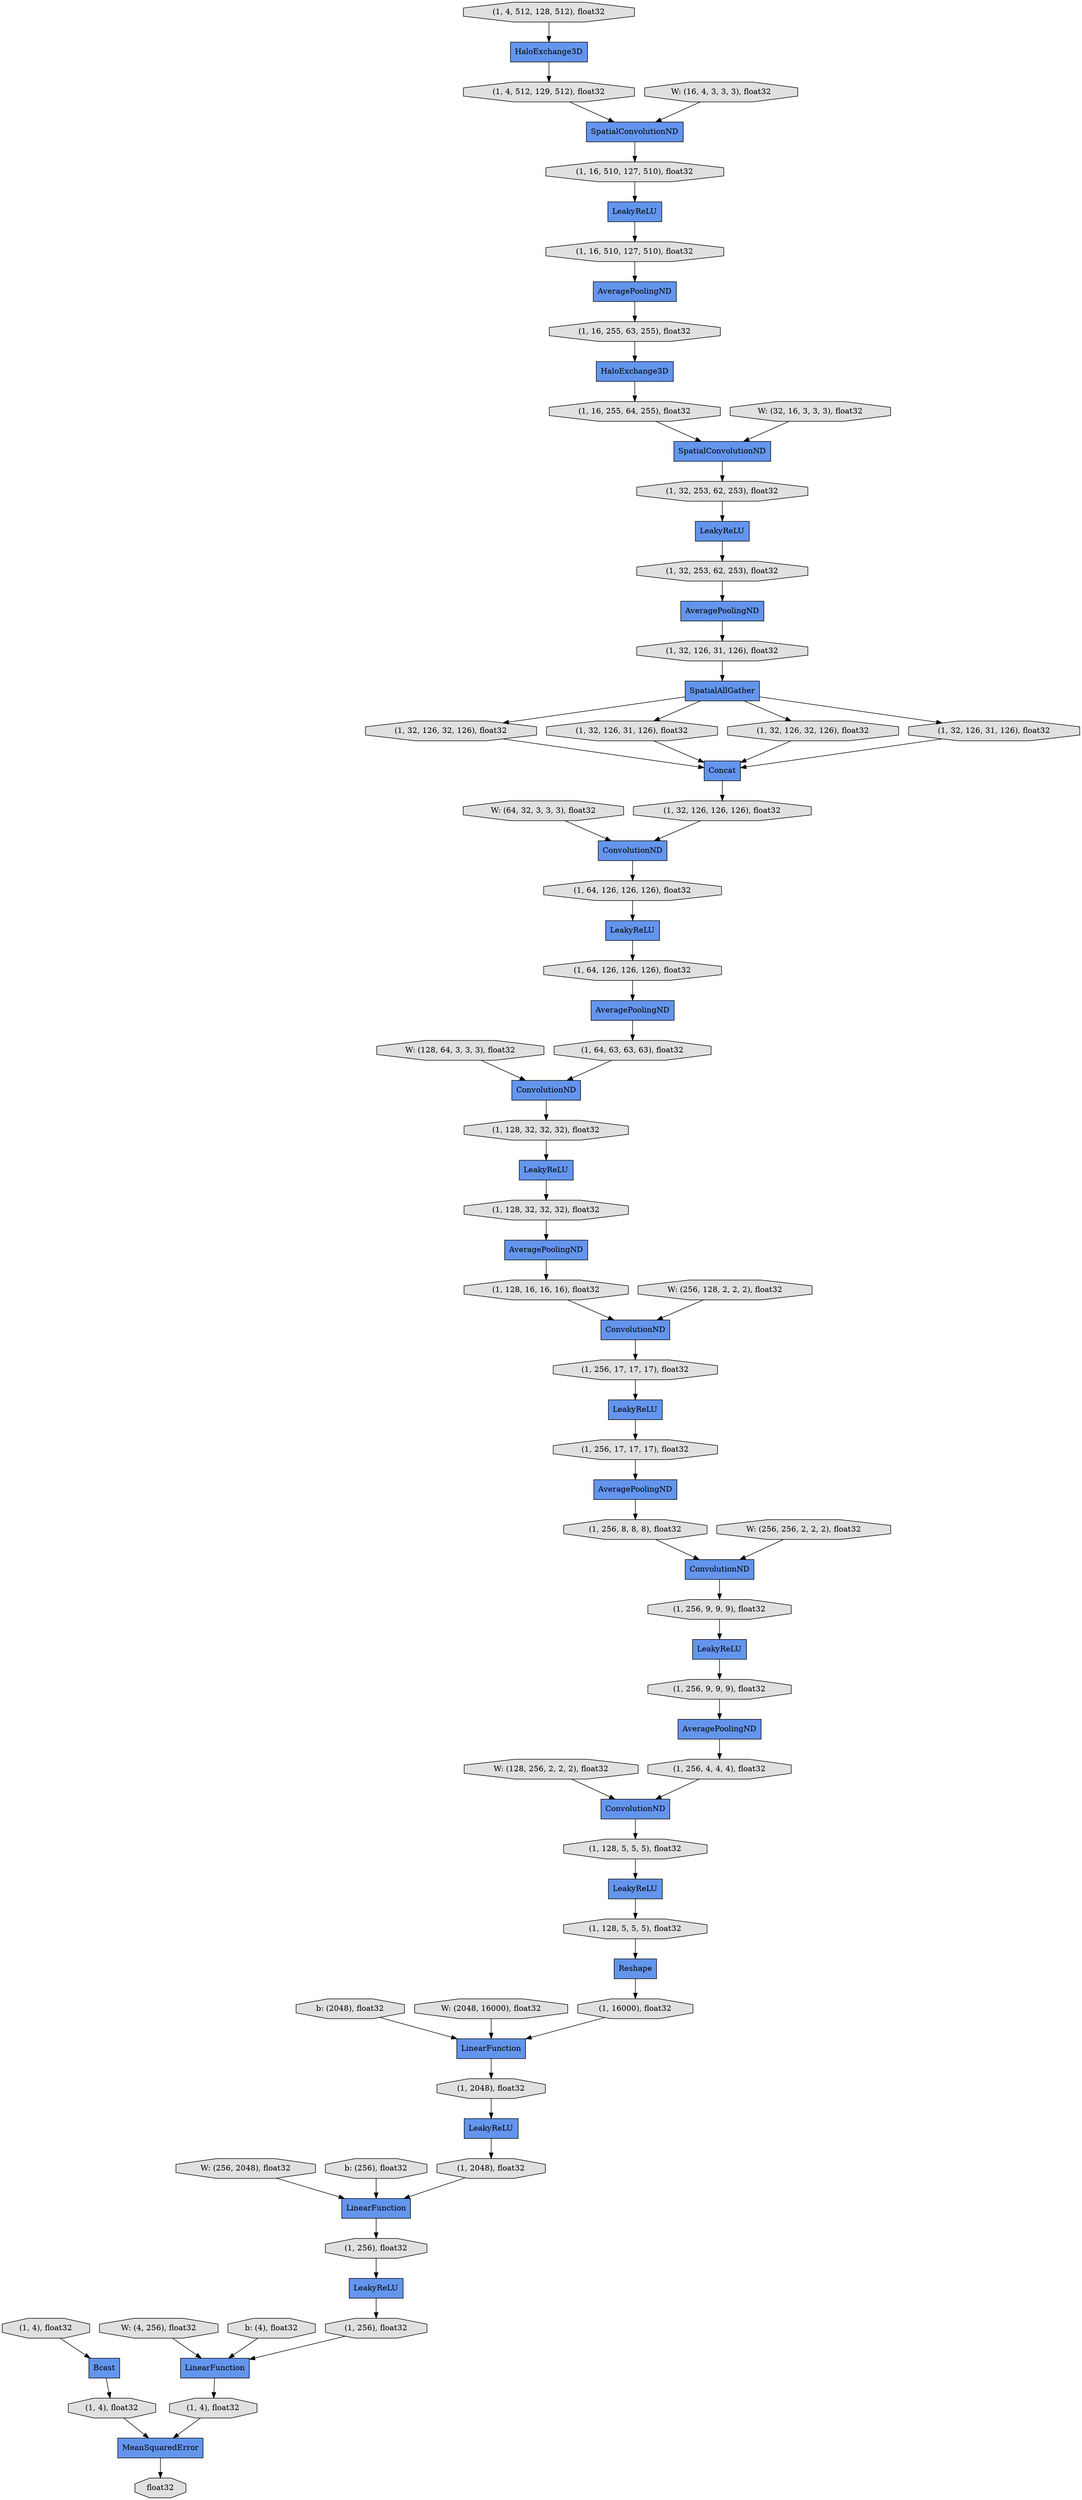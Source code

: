 digraph graphname{rankdir=TB;47678564958352 [label="(1, 128, 5, 5, 5), float32",shape="octagon",fillcolor="#E0E0E0",style="filled"];47678564795152 [label="SpatialConvolutionND",shape="record",fillcolor="#6495ED",style="filled"];47678564795216 [label="(1, 16, 510, 127, 510), float32",shape="octagon",fillcolor="#E0E0E0",style="filled"];47678564795280 [label="(1, 4), float32",shape="octagon",fillcolor="#E0E0E0",style="filled"];47678564795344 [label="LeakyReLU",shape="record",fillcolor="#6495ED",style="filled"];47678564959248 [label="(1, 16000), float32",shape="octagon",fillcolor="#E0E0E0",style="filled"];47678564959440 [label="LinearFunction",shape="record",fillcolor="#6495ED",style="filled"];47678564795728 [label="(1, 4, 512, 128, 512), float32",shape="octagon",fillcolor="#E0E0E0",style="filled"];47678564959696 [label="(1, 2048), float32",shape="octagon",fillcolor="#E0E0E0",style="filled"];47678298973712 [label="LeakyReLU",shape="record",fillcolor="#6495ED",style="filled"];47678564959824 [label="(1, 2048), float32",shape="octagon",fillcolor="#E0E0E0",style="filled"];47678564796048 [label="(1, 4), float32",shape="octagon",fillcolor="#E0E0E0",style="filled"];47678564959952 [label="LinearFunction",shape="record",fillcolor="#6495ED",style="filled"];47678564796304 [label="(1, 4, 512, 129, 512), float32",shape="octagon",fillcolor="#E0E0E0",style="filled"];47678564796368 [label="AveragePoolingND",shape="record",fillcolor="#6495ED",style="filled"];47678564960336 [label="(1, 256), float32",shape="octagon",fillcolor="#E0E0E0",style="filled"];47678564960400 [label="MeanSquaredError",shape="record",fillcolor="#6495ED",style="filled"];47678564960528 [label="(1, 256), float32",shape="octagon",fillcolor="#E0E0E0",style="filled"];47678564796688 [label="SpatialConvolutionND",shape="record",fillcolor="#6495ED",style="filled"];47678271539792 [label="Reshape",shape="record",fillcolor="#6495ED",style="filled"];47678564797200 [label="SpatialAllGather",shape="record",fillcolor="#6495ED",style="filled"];47678564961104 [label="(1, 4), float32",shape="octagon",fillcolor="#E0E0E0",style="filled"];47678564797264 [label="(1, 16, 510, 127, 510), float32",shape="octagon",fillcolor="#E0E0E0",style="filled"];47678564797328 [label="LeakyReLU",shape="record",fillcolor="#6495ED",style="filled"];47678564961232 [label="float32",shape="octagon",fillcolor="#E0E0E0",style="filled"];47678564797584 [label="(1, 16, 255, 63, 255), float32",shape="octagon",fillcolor="#E0E0E0",style="filled"];47678564797712 [label="(1, 16, 255, 64, 255), float32",shape="octagon",fillcolor="#E0E0E0",style="filled"];47678564798224 [label="AveragePoolingND",shape="record",fillcolor="#6495ED",style="filled"];47678564798288 [label="Concat",shape="record",fillcolor="#6495ED",style="filled"];47678564757328 [label="Bcast",shape="record",fillcolor="#6495ED",style="filled"];47678512910416 [label="b: (2048), float32",shape="octagon",fillcolor="#E0E0E0",style="filled"];47678290178256 [label="LeakyReLU",shape="record",fillcolor="#6495ED",style="filled"];47678564897040 [label="(1, 32, 126, 32, 126), float32",shape="octagon",fillcolor="#E0E0E0",style="filled"];47678513516880 [label="W: (4, 256), float32",shape="octagon",fillcolor="#E0E0E0",style="filled"];47678564946320 [label="(1, 128, 32, 32, 32), float32",shape="octagon",fillcolor="#E0E0E0",style="filled"];47678564897232 [label="(1, 32, 253, 62, 253), float32",shape="octagon",fillcolor="#E0E0E0",style="filled"];47678512910800 [label="W: (16, 4, 3, 3, 3), float32",shape="octagon",fillcolor="#E0E0E0",style="filled"];47678513517200 [label="b: (4), float32",shape="octagon",fillcolor="#E0E0E0",style="filled"];47678564946640 [label="(1, 128, 32, 32, 32), float32",shape="octagon",fillcolor="#E0E0E0",style="filled"];47678564897552 [label="(1, 32, 253, 62, 253), float32",shape="octagon",fillcolor="#E0E0E0",style="filled"];47678512911120 [label="W: (32, 16, 3, 3, 3), float32",shape="octagon",fillcolor="#E0E0E0",style="filled"];47678564946960 [label="AveragePoolingND",shape="record",fillcolor="#6495ED",style="filled"];47678257107984 [label="HaloExchange3D",shape="record",fillcolor="#6495ED",style="filled"];47678564947024 [label="(1, 128, 16, 16, 16), float32",shape="octagon",fillcolor="#E0E0E0",style="filled"];47678564897872 [label="(1, 32, 126, 31, 126), float32",shape="octagon",fillcolor="#E0E0E0",style="filled"];47678512911504 [label="W: (64, 32, 3, 3, 3), float32",shape="octagon",fillcolor="#E0E0E0",style="filled"];47678564947152 [label="ConvolutionND",shape="record",fillcolor="#6495ED",style="filled"];47678564898064 [label="ConvolutionND",shape="record",fillcolor="#6495ED",style="filled"];47678564898192 [label="LeakyReLU",shape="record",fillcolor="#6495ED",style="filled"];47678564947472 [label="(1, 256, 17, 17, 17), float32",shape="octagon",fillcolor="#E0E0E0",style="filled"];47678512911888 [label="W: (128, 64, 3, 3, 3), float32",shape="octagon",fillcolor="#E0E0E0",style="filled"];47678564898512 [label="(1, 32, 126, 31, 126), float32",shape="octagon",fillcolor="#E0E0E0",style="filled"];47678564947728 [label="LeakyReLU",shape="record",fillcolor="#6495ED",style="filled"];47678564947792 [label="(1, 256, 17, 17, 17), float32",shape="octagon",fillcolor="#E0E0E0",style="filled"];47678512912272 [label="W: (256, 128, 2, 2, 2), float32",shape="octagon",fillcolor="#E0E0E0",style="filled"];47678564948112 [label="AveragePoolingND",shape="record",fillcolor="#6495ED",style="filled"];47678564948176 [label="(1, 256, 8, 8, 8), float32",shape="octagon",fillcolor="#E0E0E0",style="filled"];47678512912656 [label="W: (256, 256, 2, 2, 2), float32",shape="octagon",fillcolor="#E0E0E0",style="filled"];47678564948304 [label="ConvolutionND",shape="record",fillcolor="#6495ED",style="filled"];47678564899152 [label="(1, 32, 126, 32, 126), float32",shape="octagon",fillcolor="#E0E0E0",style="filled"];47678512913040 [label="W: (128, 256, 2, 2, 2), float32",shape="octagon",fillcolor="#E0E0E0",style="filled"];47678564948624 [label="(1, 256, 9, 9, 9), float32",shape="octagon",fillcolor="#E0E0E0",style="filled"];47678564899472 [label="(1, 32, 126, 31, 126), float32",shape="octagon",fillcolor="#E0E0E0",style="filled"];47678564899600 [label="ConvolutionND",shape="record",fillcolor="#6495ED",style="filled"];47678564948880 [label="LeakyReLU",shape="record",fillcolor="#6495ED",style="filled"];47678564899728 [label="AveragePoolingND",shape="record",fillcolor="#6495ED",style="filled"];47678564948944 [label="(1, 256, 9, 9, 9), float32",shape="octagon",fillcolor="#E0E0E0",style="filled"];47678564899792 [label="(1, 32, 126, 126, 126), float32",shape="octagon",fillcolor="#E0E0E0",style="filled"];47678512913424 [label="W: (2048, 16000), float32",shape="octagon",fillcolor="#E0E0E0",style="filled"];47678564900048 [label="ConvolutionND",shape="record",fillcolor="#6495ED",style="filled"];47678512856272 [label="HaloExchange3D",shape="record",fillcolor="#6495ED",style="filled"];47678564949264 [label="LeakyReLU",shape="record",fillcolor="#6495ED",style="filled"];47678564900112 [label="(1, 64, 126, 126, 126), float32",shape="octagon",fillcolor="#E0E0E0",style="filled"];47678564949328 [label="(1, 256, 4, 4, 4), float32",shape="octagon",fillcolor="#E0E0E0",style="filled"];47678564900240 [label="LeakyReLU",shape="record",fillcolor="#6495ED",style="filled"];47678564949520 [label="LinearFunction",shape="record",fillcolor="#6495ED",style="filled"];47678564900368 [label="(1, 64, 126, 126, 126), float32",shape="octagon",fillcolor="#E0E0E0",style="filled"];47678512914064 [label="W: (256, 2048), float32",shape="octagon",fillcolor="#E0E0E0",style="filled"];47678564949776 [label="(1, 128, 5, 5, 5), float32",shape="octagon",fillcolor="#E0E0E0",style="filled"];47678564900688 [label="AveragePoolingND",shape="record",fillcolor="#6495ED",style="filled"];47678564900752 [label="(1, 64, 63, 63, 63), float32",shape="octagon",fillcolor="#E0E0E0",style="filled"];47678512914384 [label="b: (256), float32",shape="octagon",fillcolor="#E0E0E0",style="filled"];47678564900048 -> 47678564947472;47678564947728 -> 47678564948944;47678564946320 -> 47678564900240;47678512912272 -> 47678564900048;47678564897040 -> 47678564798288;47678512856272 -> 47678564797712;47678564757328 -> 47678564796048;47678564949776 -> 47678564948880;47678564959248 -> 47678564949520;47678564899792 -> 47678564898064;47678564900368 -> 47678564899728;47678564796368 -> 47678564797584;47678564961104 -> 47678564960400;47678564795152 -> 47678564795216;47678564898192 -> 47678564947792;47678564959696 -> 47678564949264;47678512913040 -> 47678564948304;47678564796048 -> 47678564960400;47678564900688 -> 47678564947024;47678564947152 -> 47678564948624;47678564899152 -> 47678564798288;47678564897552 -> 47678564798224;47678512911888 -> 47678564899600;47678290178256 -> 47678564960528;47678564797200 -> 47678564899152;47678512912656 -> 47678564947152;47678564948880 -> 47678564958352;47678564797200 -> 47678564897040;47678513517200 -> 47678564959952;47678564797200 -> 47678564899472;47678564960400 -> 47678564961232;47678564899600 -> 47678564946320;47678512911504 -> 47678564898064;47678564949520 -> 47678564959696;47678564949328 -> 47678564948304;47678564797200 -> 47678564898512;47678564795280 -> 47678564757328;47678564946640 -> 47678564900688;47678564797584 -> 47678512856272;47678564796304 -> 47678564795152;47678564899472 -> 47678564798288;47678564795216 -> 47678564795344;47678564960528 -> 47678564959952;47678298973712 -> 47678564900368;47678564796688 -> 47678564897232;47678564795344 -> 47678564797264;47678564958352 -> 47678271539792;47678564797328 -> 47678564897552;47678564795728 -> 47678257107984;47678564959440 -> 47678564960336;47678564900112 -> 47678298973712;47678564798288 -> 47678564899792;47678564897232 -> 47678564797328;47678564797712 -> 47678564796688;47678564948176 -> 47678564947152;47678564947792 -> 47678564946960;47678564948112 -> 47678564949328;47678513516880 -> 47678564959952;47678512914064 -> 47678564959440;47678257107984 -> 47678564796304;47678564946960 -> 47678564948176;47678564960336 -> 47678290178256;47678564947024 -> 47678564900048;47678564900240 -> 47678564946640;47678512911120 -> 47678564796688;47678512913424 -> 47678564949520;47678564898512 -> 47678564798288;47678564949264 -> 47678564959824;47678512910800 -> 47678564795152;47678564948944 -> 47678564948112;47678564959824 -> 47678564959440;47678564797264 -> 47678564796368;47678512914384 -> 47678564959440;47678512910416 -> 47678564949520;47678564947472 -> 47678564898192;47678564899728 -> 47678564900752;47678564948304 -> 47678564949776;47678564959952 -> 47678564961104;47678564798224 -> 47678564897872;47678564900752 -> 47678564899600;47678564897872 -> 47678564797200;47678564948624 -> 47678564947728;47678271539792 -> 47678564959248;47678564898064 -> 47678564900112;}